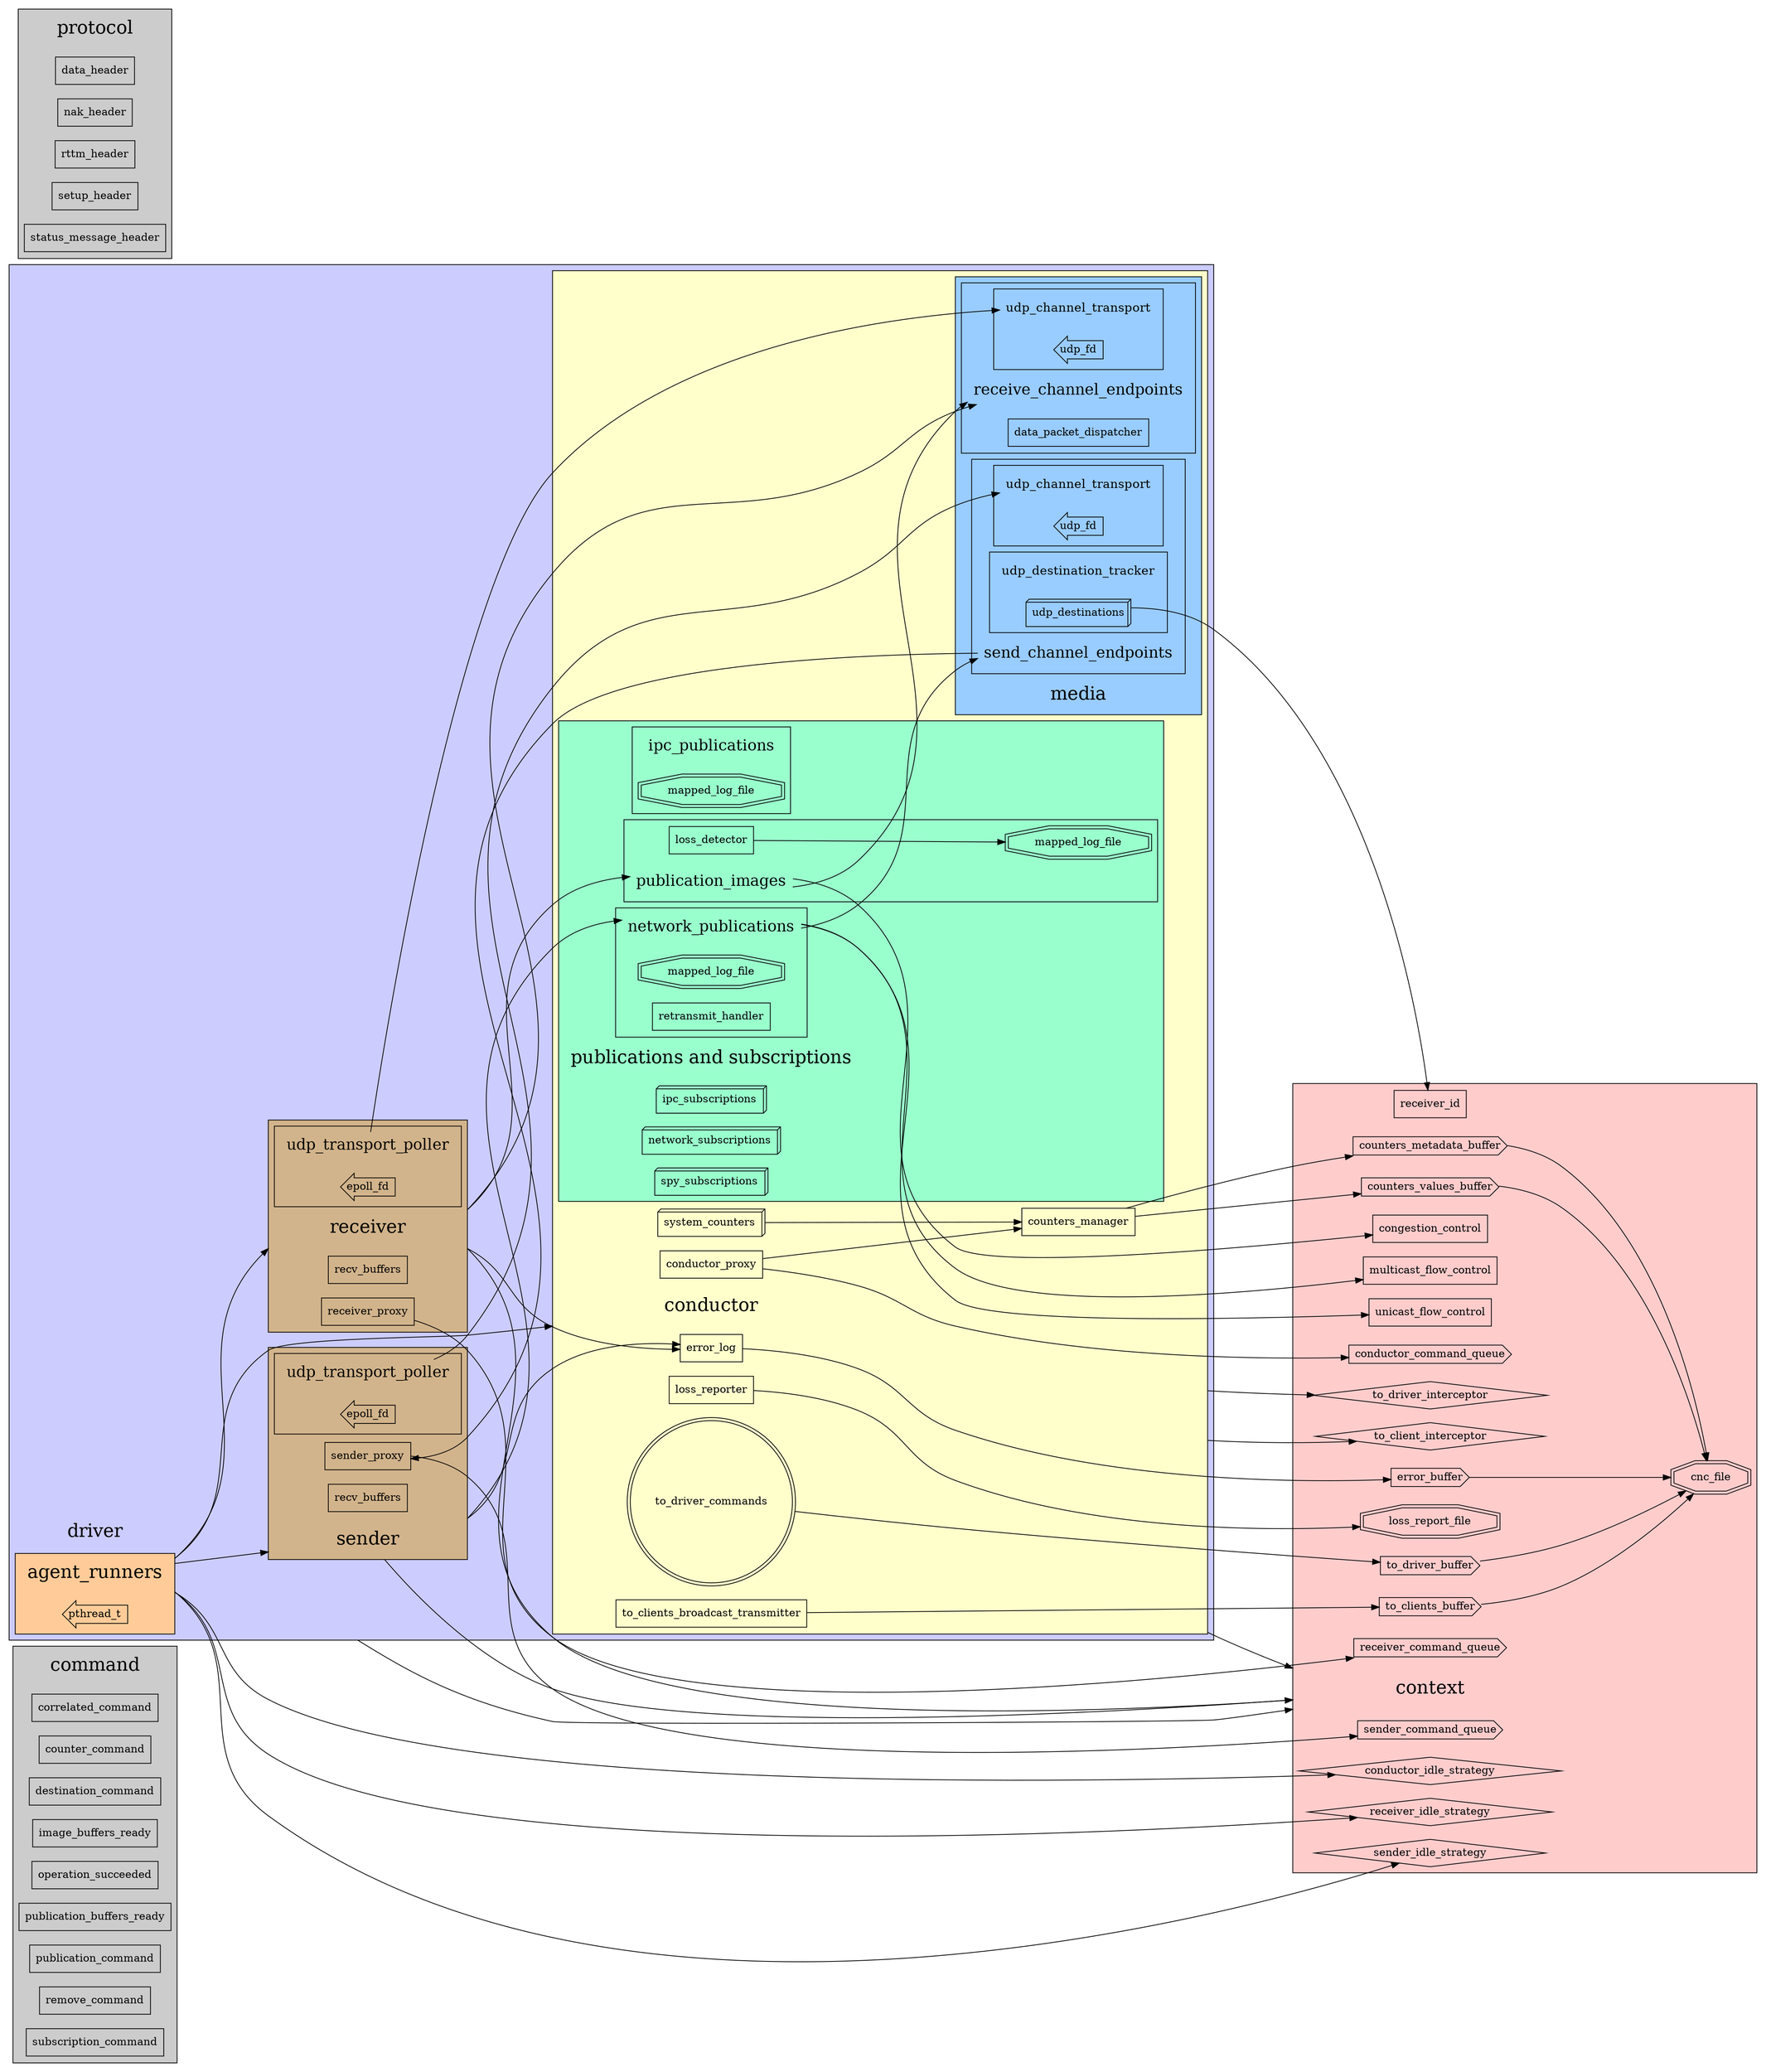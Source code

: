 digraph aeron_media_driver {

    ranksep=2.0;
    rankdir=LR;
    compound=true;

    subgraph cluster_command {
        style = filled;
        fillcolor = "#cccccc";

        command [ label="command" shape="none" fontsize=24 ];

        correlated_command [ label="correlated_command" shape="record" ];
        counter_command [ label="counter_command" shape="record" ];
        destination_command [ label="destination_command" shape="record" ];
        image_buffers_ready [ label="image_buffers_ready" shape="record" ];
        operation_succeeded [ label="operation_succeeded" shape="record" ];
        publication_buffers_ready [ label="publication_buffers_ready" shape="record" ];
        publication_command [ label="publication_command" shape="record" ];
        remove_command [ label="remove_command" shape="record" ];
        subscription_command [ label="subscription_command" shape="record" ];
    }

    subgraph cluster_context {
        style = filled;
        fillcolor = "#ffcccc";

        context [ label="context" shape="none" fontsize=24 ];

        cnc_file [ label="cnc_file" shape="doubleoctagon" ];
        conductor_command_queue [ label="conductor_command_queue" shape="cds" ];
        conductor_idle_strategy [ label="conductor_idle_strategy" shape="diamond" ];
        congestion_control [ label="congestion_control" shape="record" ];
        counters_metadata_buffer [ label="counters_metadata_buffer" shape="cds" ];
        counters_values_buffer [ label="counters_values_buffer" shape="cds" ];
        error_buffer [ label="error_buffer" shape="cds" ];
        loss_report_file [ label="loss_report_file" shape="doubleoctagon" ];
        multicast_flow_control [ label="multicast_flow_control" shape="record" ];
        receiver_command_queue [ label="receiver_command_queue" shape="cds" ];
        receiver_id [ label="receiver_id" shape="record" ];
        receiver_idle_strategy [ label="receiver_idle_strategy" shape="diamond" ];
        sender_command_queue [ label="sender_command_queue" shape="cds" ];
        sender_idle_strategy [ label="sender_idle_strategy" shape="diamond" ];
        to_client_interceptor [ label="to_client_interceptor" shape="diamond" ];
        to_clients_buffer [ label="to_clients_buffer" shape="cds" ];
        to_driver_buffer [ label="to_driver_buffer" shape="cds" ];
        to_driver_interceptor [ label="to_driver_interceptor" shape="diamond" ];
        unicast_flow_control [ label="unicast_flow_control" shape="record" ];

        counters_metadata_buffer -> cnc_file;
        counters_values_buffer -> cnc_file;
        error_buffer -> cnc_file;
        to_clients_buffer -> cnc_file;
        to_driver_buffer -> cnc_file;
    }

    subgraph cluster_driver {
        style = filled;
        fillcolor = "#ccccff";

        driver [ label="driver" shape="none" fontsize=24 ];

        subgraph cluster_agent_runners {
            style = filled;
            fillcolor = "#ffcc99";

            agent_runners [ label="agent_runners" shape="none" fontsize=24 ];

            pthread_t [ label="pthread_t" shape="larrow" ];
        }

        subgraph cluster_conductor {
            style = filled;
            fillcolor = "#ffffcc";

            conductor [ label="conductor" shape="none" fontsize=24 ];

            conductor_proxy [ label="conductor_proxy" shape="record" ];
            counters_manager [ label="counters_manager" shape="record" ];
            error_log [ label="error_log" shape="record" ];
            loss_reporter [ label="loss_reporter" shape="record" ];
            system_counters [ label="system_counters " shape="box3d" ];
            to_clients_broadcast_transmitter [ label="to_clients_broadcast_transmitter" shape="record" ];
            to_driver_commands [ label="to_driver_commands" shape="doublecircle" ];

            subgraph cluster_media {
                style = filled;
                fillcolor = "#99ccff";

                media [ label="media" shape="none" fontsize=24 ];

                subgraph cluster_receive_channel_endpoints {
                    style = filled;
                    fillcolor = "#99ccff";

                    receive_channel_endpoints [ label="receive_channel_endpoints" shape="none" fontsize=20 ];

                    data_packet_dispatcher [ label="data_packet_dispatcher" shape="record" ];

                    subgraph cluster_receive_udp_channel_transport {
                        style = filled;
                        fillcolor = "#99ccff";

                        receive_udp_channel_transport [ label="udp_channel_transport" shape="none" fontsize=16 ];

                        receive_udp_fd [ label="udp_fd" shape="larrow" ];
                    }
                }

                subgraph cluster_send_channel_endpoints {
                    style = filled;
                    fillcolor = "#99ccff";

                    send_channel_endpoints [ label="send_channel_endpoints" shape="none" fontsize=20 ];

                    subgraph cluster_send_udp_channel_transport {
                        style = filled;
                        fillcolor = "#99ccff";

                        send_udp_channel_transport [ label="udp_channel_transport" shape="none" fontsize=16 ];

                        send_udp_fd [ label="udp_fd" shape="larrow" ];
                    }

                    subgraph cluster_udp_destination_tracker {
                        style = filled;
                        fillcolor = "#99ccff";

                        udp_destination_tracker [ label="udp_destination_tracker" shape="none" fontsize=16 ];

                        udp_destinations [ label="udp_destinations" shape="box3d" ];
                    }
                }
            }

            subgraph cluster_pubsub {
                style = filled;
                fillcolor = "#99ffcc";

                pubsub [ label="publications and subscriptions" shape="none" fontsize=24 ];

                ipc_subscriptions [ label="ipc_subscriptions " shape="box3d" ];
                network_subscriptions [ label="network_subscriptions " shape="box3d" ];
                spy_subscriptions [ label="spy_subscriptions " shape="box3d" ];

                subgraph cluster_ipc_publications {
                    style = filled;
                    fillcolor = "#99ffcc";

                    ipc_publications [ label="ipc_publications" shape="none" fontsize=20 ];

                    ip_mapped_log_file [ label="mapped_log_file" shape="doubleoctagon" ];
                }

                subgraph cluster_network_publications {
                    style = filled;
                    fillcolor = "#99ffcc";

                    network_publications [ label="network_publications" shape="none" fontsize=20 ];

                    np_mapped_log_file [ label="mapped_log_file" shape="doubleoctagon" ];
                    retransmit_handler [ label="retransmit_handler" shape="record" ];
                }

                subgraph cluster_publication_images {
                    style = filled;
                    fillcolor = "#99ffcc";

                    publication_images [ label="publication_images" shape="none" fontsize=20 ];

                    loss_detector [ label="loss_detector" shape="record" ];
                    pi_mapped_log_file [ label="mapped_log_file" shape="doubleoctagon" ];

                    loss_detector -> pi_mapped_log_file;
                }
            }

            publication_images -> receive_channel_endpoints;
            network_publications -> send_channel_endpoints;
        }

        subgraph cluster_receiver {
            style = filled;
            fillcolor = "#d2b48c";

            receiver [ label="receiver" shape="none" fontsize=24 ];

            receiver_recv_buffers [ label="recv_buffers" shape="record" ];
            receiver_proxy [ label="receiver_proxy" shape="record" ];

            subgraph cluster_receiver_udp_transport_poller {
                style = filled;
                fillcolor = "#d2b48c";

                receiver_udp_transport_poller [ label="udp_transport_poller" shape="none" fontsize=20 ];

                receiver_epoll_fd [ label="epoll_fd" shape="larrow" ];
            }
        }

        subgraph cluster_sender {
            style = filled;
            fillcolor = "#d2b48c";

            sender [ label="sender" shape="none" fontsize=24 ];

            sender_recv_buffers [ label="recv_buffers" shape="record" ];
            sender_proxy [ label="sender_proxy" shape="record" ];

            subgraph cluster_sender_udp_transport_poller {
                style = filled;
                fillcolor = "#d2b48c";

                sender_udp_transport_poller [ label="udp_transport_poller" shape="none" fontsize=20 ];

                sender_epoll_fd [ label="epoll_fd" shape="larrow" ];
            }
        }

        agent_runners -> conductor [ ltail=cluster_agent_runners, lhead=cluster_conductor ];
        agent_runners -> conductor_idle_strategy [ ltail=cluster_agent_runners ];
        agent_runners -> receiver [ ltail=cluster_agent_runners, lhead=cluster_receiver ];
        agent_runners -> receiver_idle_strategy [ ltail=cluster_agent_runners ];
        agent_runners -> sender [ ltail=cluster_agent_runners, lhead=cluster_sender ];
        agent_runners -> sender_idle_strategy [ ltail=cluster_agent_runners ];
        receiver_udp_transport_poller -> receive_udp_channel_transport;
        sender_udp_transport_poller -> send_udp_channel_transport;
    }

    subgraph cluster_protocol {
        style = filled;
        fillcolor = "#cccccc";

        protocol [ label="protocol" shape="none" fontsize=24 ];

        data_header [ label="data_header" shape="record" ];
        nak_header [ label="nak_header" shape="record" ];
        rttm_header [ label="rttm_header" shape="record" ];
        setup_header [ label="setup_header" shape="record" ];
        status_message_header [ label="status_message_header" shape="record" ];
    }

    conductor -> context [ ltail=cluster_conductor, lhead=cluster_context ];
    conductor -> to_client_interceptor [ ltail=cluster_conductor ];
    conductor -> to_driver_interceptor [ ltail=cluster_conductor ];
    conductor_proxy -> conductor_command_queue;
    conductor_proxy -> counters_manager;
    counters_manager -> counters_metadata_buffer;
    counters_manager -> counters_values_buffer;
    driver -> context [ ltail=cluster_driver, lhead=cluster_context ]
    error_log -> error_buffer;
    loss_reporter -> loss_report_file;
    network_publications -> multicast_flow_control;
    network_publications -> unicast_flow_control;
    publication_images -> congestion_control;
    receiver -> context [ ltail=cluster_receiver, lhead=cluster_context ];
    receiver -> error_log [ ltail=cluster_receiver ];
    receiver -> publication_images [ ltail=cluster_receiver];
    receiver -> receive_channel_endpoints [ ltail=cluster_receiver];
    receiver_proxy -> receiver_command_queue;
    send_channel_endpoints -> sender_proxy;
    sender -> context [ ltail=cluster_sender, lhead=cluster_context ];
    sender -> error_log [ ltail=cluster_sender ];
    sender -> network_publications [ ltail=cluster_sender ];
    sender_proxy -> sender_command_queue; 
    system_counters -> counters_manager;
    to_clients_broadcast_transmitter -> to_clients_buffer;
    to_driver_commands -> to_driver_buffer;
    udp_destinations -> receiver_id;
}
